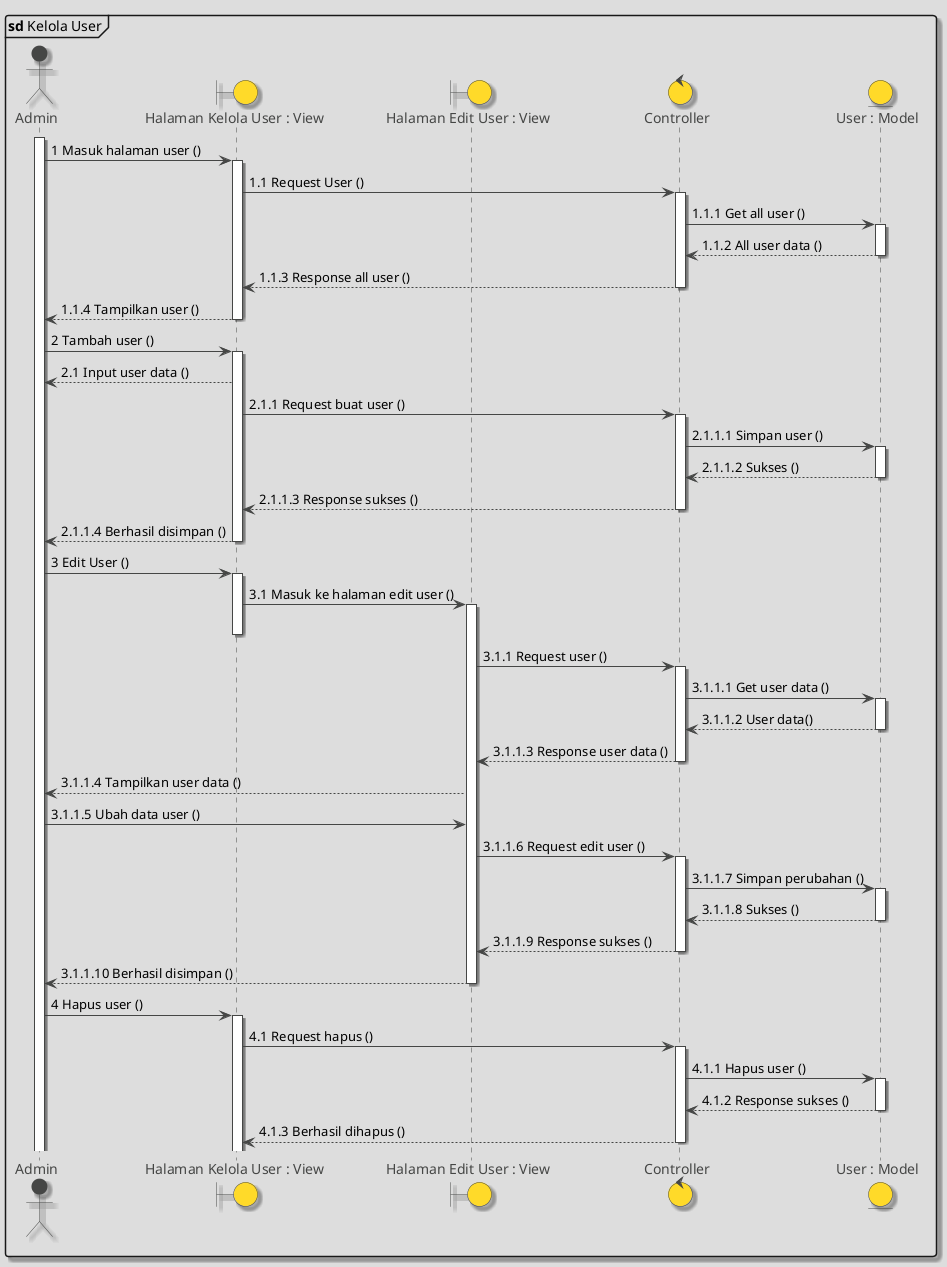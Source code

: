 @startuml

!theme toy
skinparam shadowing true
mainframe **sd** Kelola User

actor Admin
boundary "Halaman Kelola User : View" as kelolaUser
boundary "Halaman Edit User : View" as editUser
control Controller as controller
entity "User : Model" as dataUser

activate Admin
Admin -> kelolaUser ++ : 1 Masuk halaman user ()

kelolaUser -> controller ++ : 1.1 Request User ()

controller -> dataUser ++ : 1.1.1 Get all user ()
dataUser --> controller : 1.1.2 All user data ()
deactivate dataUser
controller --> kelolaUser : 1.1.3 Response all user ()
deactivate controller
kelolaUser --> Admin : 1.1.4 Tampilkan user ()
deactivate kelolaUser

Admin -> kelolaUser ++ : 2 Tambah user ()

kelolaUser --> Admin : 2.1 Input user data ()

kelolaUser -> controller ++ : 2.1.1 Request buat user ()

controller -> dataUser ++ : 2.1.1.1 Simpan user ()
return 2.1.1.2 Sukses ()
return 2.1.1.3 Response sukses ()
kelolaUser --> Admin : 2.1.1.4 Berhasil disimpan ()
deactivate

Admin -> kelolaUser ++ : 3 Edit User ()
kelolaUser -> editUser ++ : 3.1 Masuk ke halaman edit user ()
deactivate kelolaUser
editUser -> controller ++ : 3.1.1 Request user ()
controller -> dataUser ++ : 3.1.1.1 Get user data ()
return 3.1.1.2 User data()
return 3.1.1.3 Response user data ()
editUser --> Admin : 3.1.1.4 Tampilkan user data ()

Admin -> editUser  : 3.1.1.5 Ubah data user ()

editUser -> controller ++ : 3.1.1.6 Request edit user ()
controller -> dataUser ++ : 3.1.1.7 Simpan perubahan ()
return 3.1.1.8 Sukses ()
return 3.1.1.9 Response sukses ()
editUser --> Admin : 3.1.1.10 Berhasil disimpan ()
deactivate editUser

Admin -> kelolaUser ++ : 4 Hapus user ()
kelolaUser -> controller ++ : 4.1 Request hapus ()

controller -> dataUser ++ : 4.1.1 Hapus user ()

return 4.1.2 Response sukses ()
return 4.1.3 Berhasil dihapus ()

@enduml
